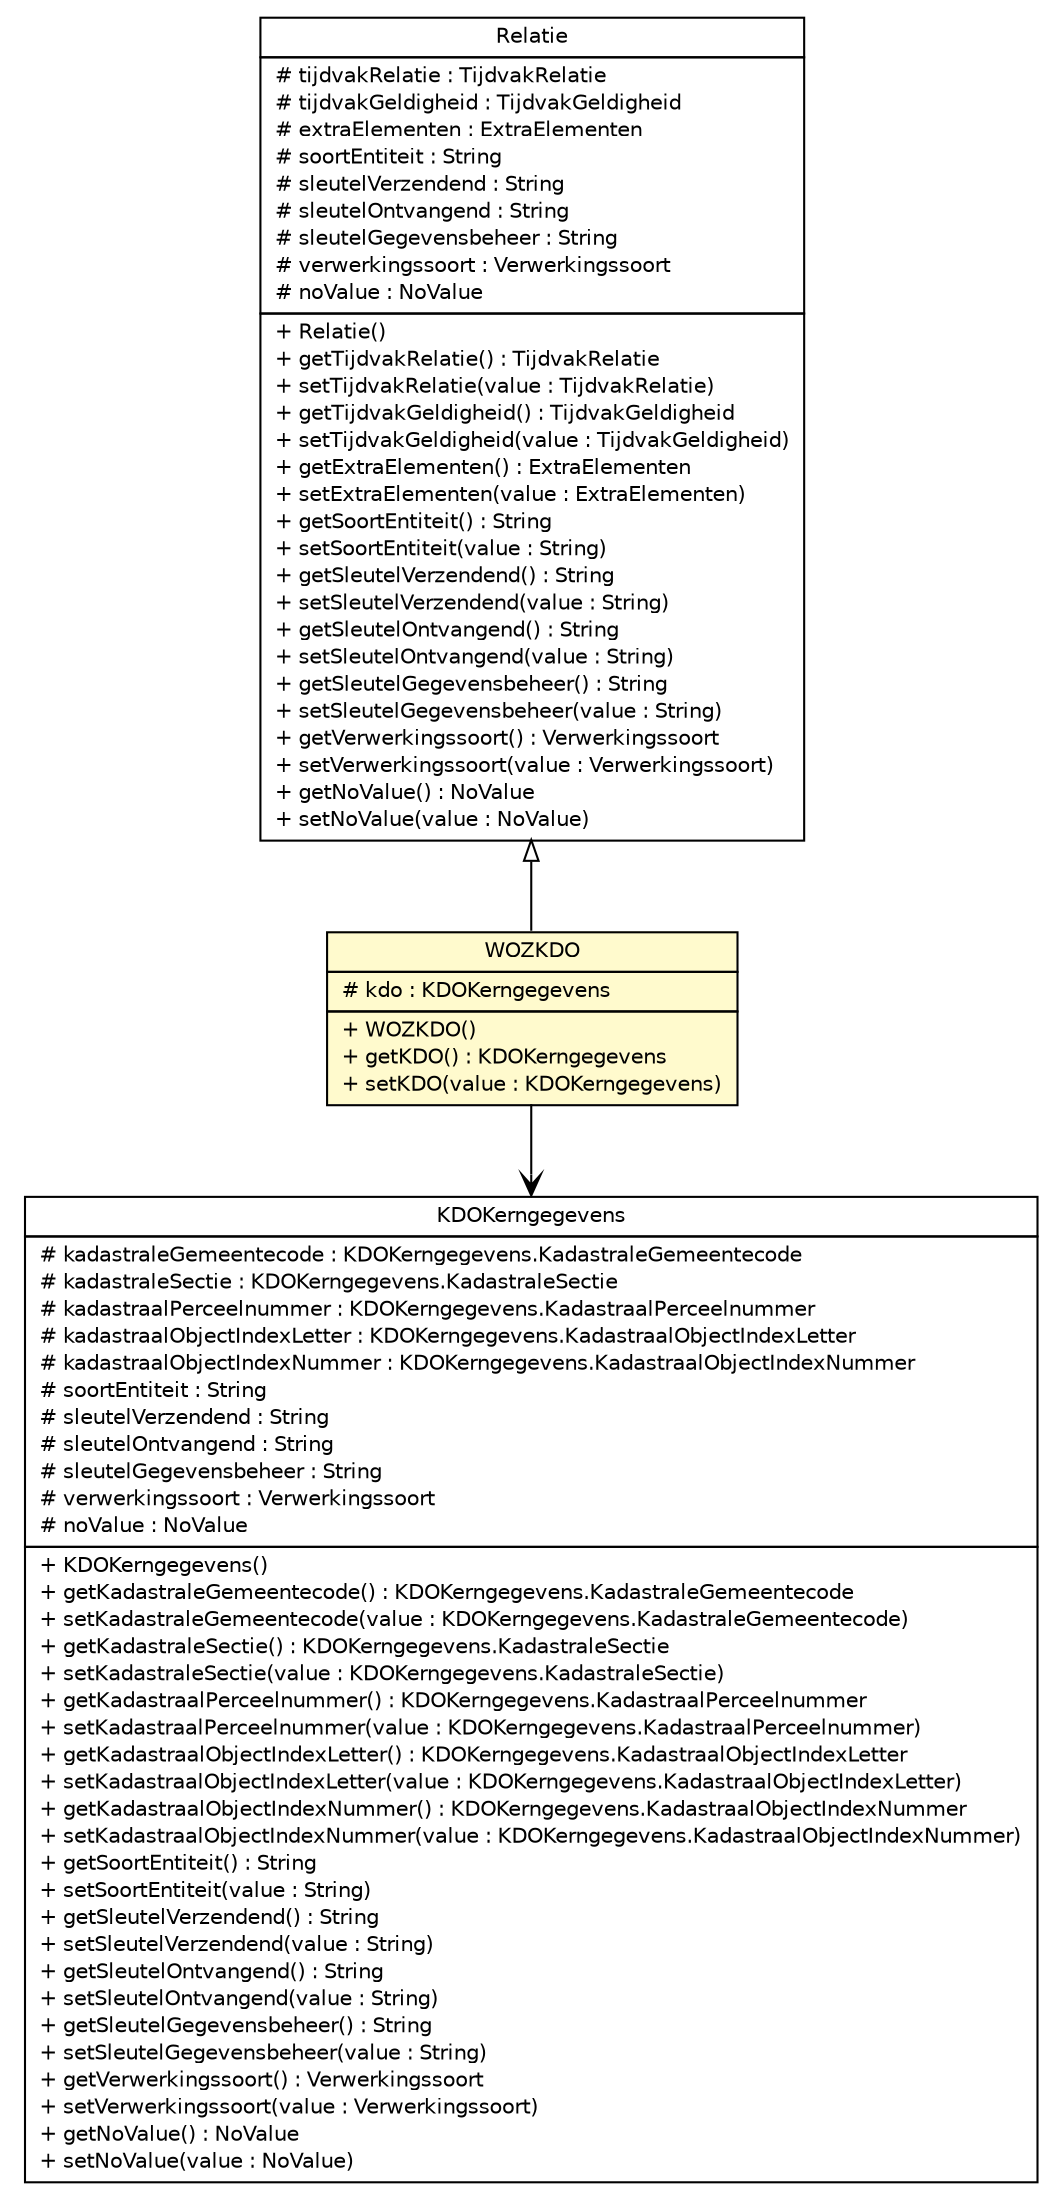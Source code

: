 #!/usr/local/bin/dot
#
# Class diagram 
# Generated by UMLGraph version R5_6-24-gf6e263 (http://www.umlgraph.org/)
#

digraph G {
	edge [fontname="Helvetica",fontsize=10,labelfontname="Helvetica",labelfontsize=10];
	node [fontname="Helvetica",fontsize=10,shape=plaintext];
	nodesep=0.25;
	ranksep=0.5;
	// nl.egem.stuf.sector.bg._0204.Relatie
	c248565 [label=<<table title="nl.egem.stuf.sector.bg._0204.Relatie" border="0" cellborder="1" cellspacing="0" cellpadding="2" port="p" href="./Relatie.html">
		<tr><td><table border="0" cellspacing="0" cellpadding="1">
<tr><td align="center" balign="center"> Relatie </td></tr>
		</table></td></tr>
		<tr><td><table border="0" cellspacing="0" cellpadding="1">
<tr><td align="left" balign="left"> # tijdvakRelatie : TijdvakRelatie </td></tr>
<tr><td align="left" balign="left"> # tijdvakGeldigheid : TijdvakGeldigheid </td></tr>
<tr><td align="left" balign="left"> # extraElementen : ExtraElementen </td></tr>
<tr><td align="left" balign="left"> # soortEntiteit : String </td></tr>
<tr><td align="left" balign="left"> # sleutelVerzendend : String </td></tr>
<tr><td align="left" balign="left"> # sleutelOntvangend : String </td></tr>
<tr><td align="left" balign="left"> # sleutelGegevensbeheer : String </td></tr>
<tr><td align="left" balign="left"> # verwerkingssoort : Verwerkingssoort </td></tr>
<tr><td align="left" balign="left"> # noValue : NoValue </td></tr>
		</table></td></tr>
		<tr><td><table border="0" cellspacing="0" cellpadding="1">
<tr><td align="left" balign="left"> + Relatie() </td></tr>
<tr><td align="left" balign="left"> + getTijdvakRelatie() : TijdvakRelatie </td></tr>
<tr><td align="left" balign="left"> + setTijdvakRelatie(value : TijdvakRelatie) </td></tr>
<tr><td align="left" balign="left"> + getTijdvakGeldigheid() : TijdvakGeldigheid </td></tr>
<tr><td align="left" balign="left"> + setTijdvakGeldigheid(value : TijdvakGeldigheid) </td></tr>
<tr><td align="left" balign="left"> + getExtraElementen() : ExtraElementen </td></tr>
<tr><td align="left" balign="left"> + setExtraElementen(value : ExtraElementen) </td></tr>
<tr><td align="left" balign="left"> + getSoortEntiteit() : String </td></tr>
<tr><td align="left" balign="left"> + setSoortEntiteit(value : String) </td></tr>
<tr><td align="left" balign="left"> + getSleutelVerzendend() : String </td></tr>
<tr><td align="left" balign="left"> + setSleutelVerzendend(value : String) </td></tr>
<tr><td align="left" balign="left"> + getSleutelOntvangend() : String </td></tr>
<tr><td align="left" balign="left"> + setSleutelOntvangend(value : String) </td></tr>
<tr><td align="left" balign="left"> + getSleutelGegevensbeheer() : String </td></tr>
<tr><td align="left" balign="left"> + setSleutelGegevensbeheer(value : String) </td></tr>
<tr><td align="left" balign="left"> + getVerwerkingssoort() : Verwerkingssoort </td></tr>
<tr><td align="left" balign="left"> + setVerwerkingssoort(value : Verwerkingssoort) </td></tr>
<tr><td align="left" balign="left"> + getNoValue() : NoValue </td></tr>
<tr><td align="left" balign="left"> + setNoValue(value : NoValue) </td></tr>
		</table></td></tr>
		</table>>, URL="./Relatie.html", fontname="Helvetica", fontcolor="black", fontsize=10.0];
	// nl.egem.stuf.sector.bg._0204.KDOKerngegevens
	c248621 [label=<<table title="nl.egem.stuf.sector.bg._0204.KDOKerngegevens" border="0" cellborder="1" cellspacing="0" cellpadding="2" port="p" href="./KDOKerngegevens.html">
		<tr><td><table border="0" cellspacing="0" cellpadding="1">
<tr><td align="center" balign="center"> KDOKerngegevens </td></tr>
		</table></td></tr>
		<tr><td><table border="0" cellspacing="0" cellpadding="1">
<tr><td align="left" balign="left"> # kadastraleGemeentecode : KDOKerngegevens.KadastraleGemeentecode </td></tr>
<tr><td align="left" balign="left"> # kadastraleSectie : KDOKerngegevens.KadastraleSectie </td></tr>
<tr><td align="left" balign="left"> # kadastraalPerceelnummer : KDOKerngegevens.KadastraalPerceelnummer </td></tr>
<tr><td align="left" balign="left"> # kadastraalObjectIndexLetter : KDOKerngegevens.KadastraalObjectIndexLetter </td></tr>
<tr><td align="left" balign="left"> # kadastraalObjectIndexNummer : KDOKerngegevens.KadastraalObjectIndexNummer </td></tr>
<tr><td align="left" balign="left"> # soortEntiteit : String </td></tr>
<tr><td align="left" balign="left"> # sleutelVerzendend : String </td></tr>
<tr><td align="left" balign="left"> # sleutelOntvangend : String </td></tr>
<tr><td align="left" balign="left"> # sleutelGegevensbeheer : String </td></tr>
<tr><td align="left" balign="left"> # verwerkingssoort : Verwerkingssoort </td></tr>
<tr><td align="left" balign="left"> # noValue : NoValue </td></tr>
		</table></td></tr>
		<tr><td><table border="0" cellspacing="0" cellpadding="1">
<tr><td align="left" balign="left"> + KDOKerngegevens() </td></tr>
<tr><td align="left" balign="left"> + getKadastraleGemeentecode() : KDOKerngegevens.KadastraleGemeentecode </td></tr>
<tr><td align="left" balign="left"> + setKadastraleGemeentecode(value : KDOKerngegevens.KadastraleGemeentecode) </td></tr>
<tr><td align="left" balign="left"> + getKadastraleSectie() : KDOKerngegevens.KadastraleSectie </td></tr>
<tr><td align="left" balign="left"> + setKadastraleSectie(value : KDOKerngegevens.KadastraleSectie) </td></tr>
<tr><td align="left" balign="left"> + getKadastraalPerceelnummer() : KDOKerngegevens.KadastraalPerceelnummer </td></tr>
<tr><td align="left" balign="left"> + setKadastraalPerceelnummer(value : KDOKerngegevens.KadastraalPerceelnummer) </td></tr>
<tr><td align="left" balign="left"> + getKadastraalObjectIndexLetter() : KDOKerngegevens.KadastraalObjectIndexLetter </td></tr>
<tr><td align="left" balign="left"> + setKadastraalObjectIndexLetter(value : KDOKerngegevens.KadastraalObjectIndexLetter) </td></tr>
<tr><td align="left" balign="left"> + getKadastraalObjectIndexNummer() : KDOKerngegevens.KadastraalObjectIndexNummer </td></tr>
<tr><td align="left" balign="left"> + setKadastraalObjectIndexNummer(value : KDOKerngegevens.KadastraalObjectIndexNummer) </td></tr>
<tr><td align="left" balign="left"> + getSoortEntiteit() : String </td></tr>
<tr><td align="left" balign="left"> + setSoortEntiteit(value : String) </td></tr>
<tr><td align="left" balign="left"> + getSleutelVerzendend() : String </td></tr>
<tr><td align="left" balign="left"> + setSleutelVerzendend(value : String) </td></tr>
<tr><td align="left" balign="left"> + getSleutelOntvangend() : String </td></tr>
<tr><td align="left" balign="left"> + setSleutelOntvangend(value : String) </td></tr>
<tr><td align="left" balign="left"> + getSleutelGegevensbeheer() : String </td></tr>
<tr><td align="left" balign="left"> + setSleutelGegevensbeheer(value : String) </td></tr>
<tr><td align="left" balign="left"> + getVerwerkingssoort() : Verwerkingssoort </td></tr>
<tr><td align="left" balign="left"> + setVerwerkingssoort(value : Verwerkingssoort) </td></tr>
<tr><td align="left" balign="left"> + getNoValue() : NoValue </td></tr>
<tr><td align="left" balign="left"> + setNoValue(value : NoValue) </td></tr>
		</table></td></tr>
		</table>>, URL="./KDOKerngegevens.html", fontname="Helvetica", fontcolor="black", fontsize=10.0];
	// nl.egem.stuf.sector.bg._0204.WOZKennisgeving.WOZKDO
	c248711 [label=<<table title="nl.egem.stuf.sector.bg._0204.WOZKennisgeving.WOZKDO" border="0" cellborder="1" cellspacing="0" cellpadding="2" port="p" bgcolor="lemonChiffon" href="./WOZKennisgeving.WOZKDO.html">
		<tr><td><table border="0" cellspacing="0" cellpadding="1">
<tr><td align="center" balign="center"> WOZKDO </td></tr>
		</table></td></tr>
		<tr><td><table border="0" cellspacing="0" cellpadding="1">
<tr><td align="left" balign="left"> # kdo : KDOKerngegevens </td></tr>
		</table></td></tr>
		<tr><td><table border="0" cellspacing="0" cellpadding="1">
<tr><td align="left" balign="left"> + WOZKDO() </td></tr>
<tr><td align="left" balign="left"> + getKDO() : KDOKerngegevens </td></tr>
<tr><td align="left" balign="left"> + setKDO(value : KDOKerngegevens) </td></tr>
		</table></td></tr>
		</table>>, URL="./WOZKennisgeving.WOZKDO.html", fontname="Helvetica", fontcolor="black", fontsize=10.0];
	//nl.egem.stuf.sector.bg._0204.WOZKennisgeving.WOZKDO extends nl.egem.stuf.sector.bg._0204.Relatie
	c248565:p -> c248711:p [dir=back,arrowtail=empty];
	// nl.egem.stuf.sector.bg._0204.WOZKennisgeving.WOZKDO NAVASSOC nl.egem.stuf.sector.bg._0204.KDOKerngegevens
	c248711:p -> c248621:p [taillabel="", label="", headlabel="", fontname="Helvetica", fontcolor="black", fontsize=10.0, color="black", arrowhead=open];
}

